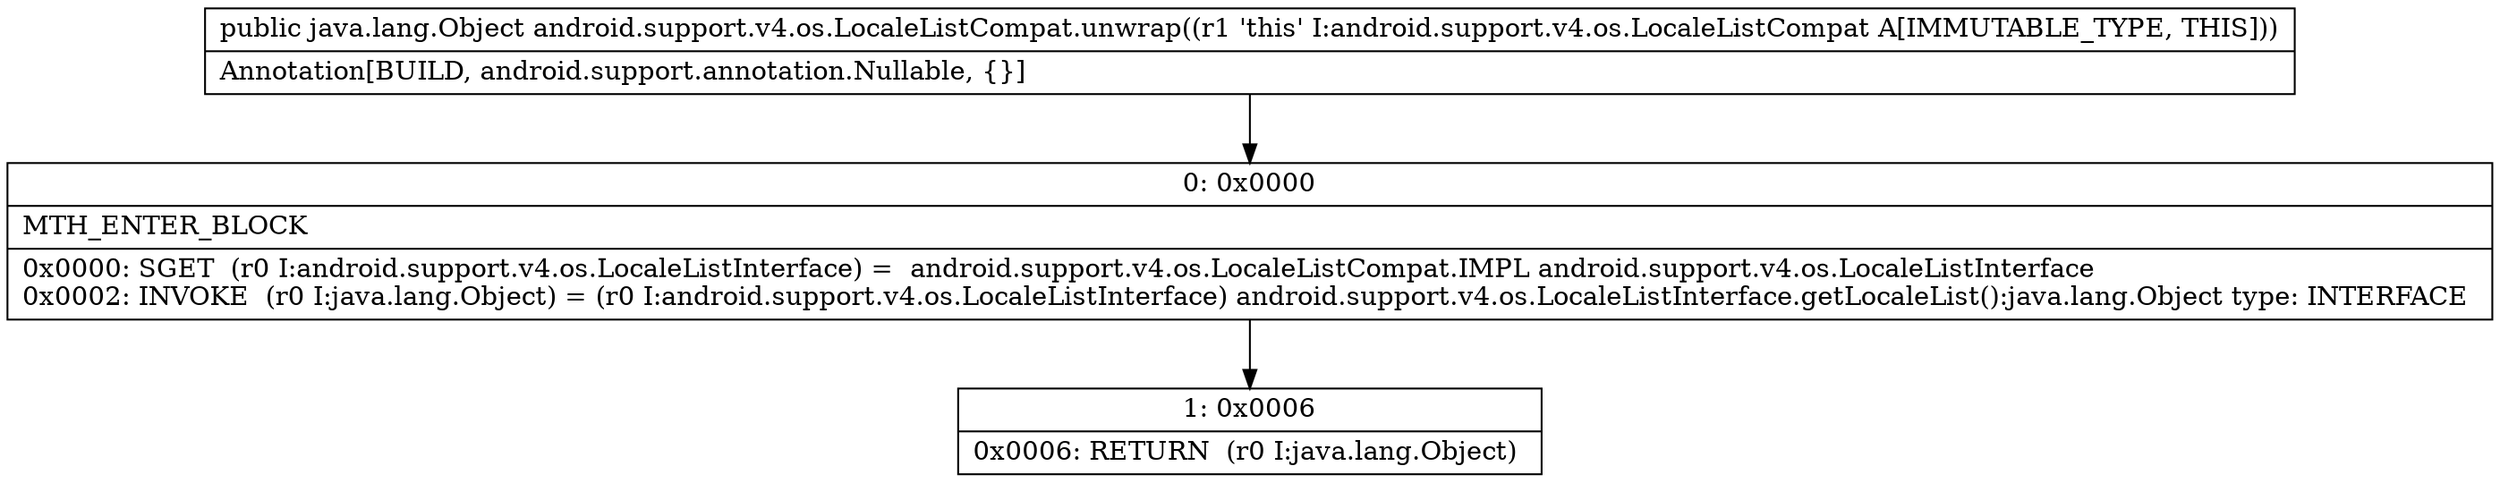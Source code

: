 digraph "CFG forandroid.support.v4.os.LocaleListCompat.unwrap()Ljava\/lang\/Object;" {
Node_0 [shape=record,label="{0\:\ 0x0000|MTH_ENTER_BLOCK\l|0x0000: SGET  (r0 I:android.support.v4.os.LocaleListInterface) =  android.support.v4.os.LocaleListCompat.IMPL android.support.v4.os.LocaleListInterface \l0x0002: INVOKE  (r0 I:java.lang.Object) = (r0 I:android.support.v4.os.LocaleListInterface) android.support.v4.os.LocaleListInterface.getLocaleList():java.lang.Object type: INTERFACE \l}"];
Node_1 [shape=record,label="{1\:\ 0x0006|0x0006: RETURN  (r0 I:java.lang.Object) \l}"];
MethodNode[shape=record,label="{public java.lang.Object android.support.v4.os.LocaleListCompat.unwrap((r1 'this' I:android.support.v4.os.LocaleListCompat A[IMMUTABLE_TYPE, THIS]))  | Annotation[BUILD, android.support.annotation.Nullable, \{\}]\l}"];
MethodNode -> Node_0;
Node_0 -> Node_1;
}


